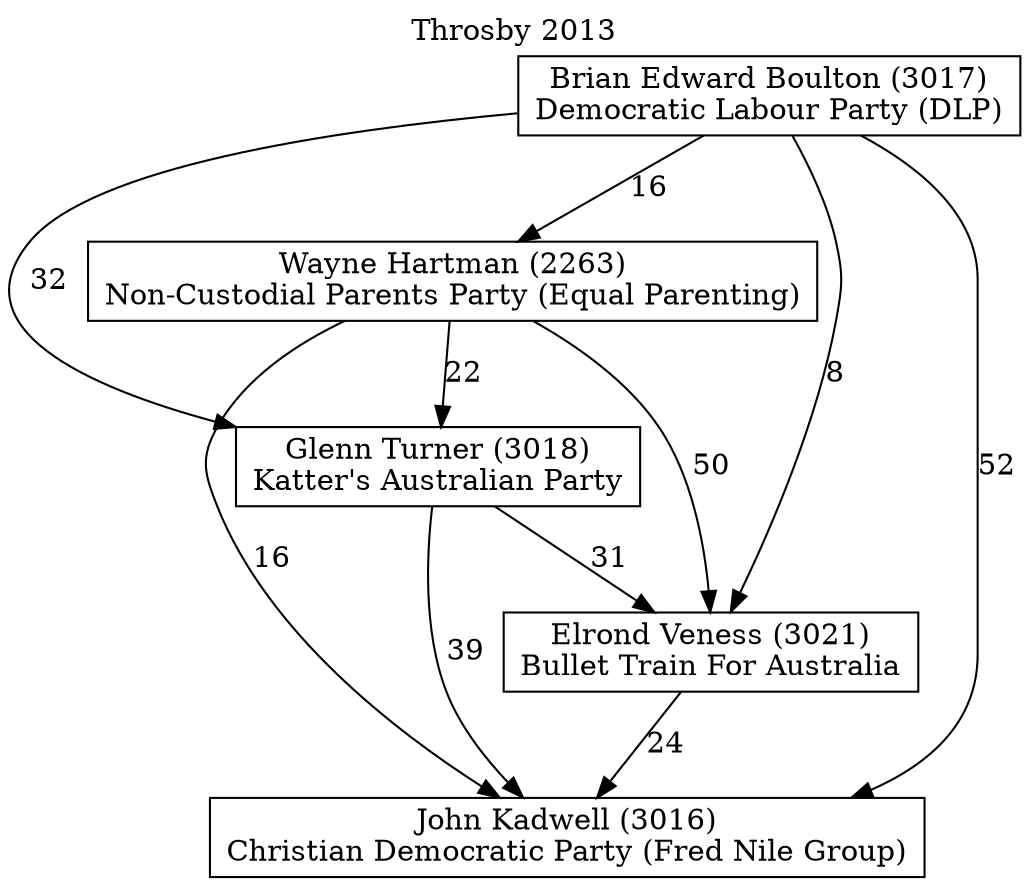 // House preference flow
digraph "John Kadwell (3016)_Throsby_2013" {
	graph [label="Throsby 2013" labelloc=t mclimit=10]
	node [shape=box]
	"John Kadwell (3016)" [label="John Kadwell (3016)
Christian Democratic Party (Fred Nile Group)"]
	"Elrond Veness (3021)" [label="Elrond Veness (3021)
Bullet Train For Australia"]
	"Glenn Turner (3018)" [label="Glenn Turner (3018)
Katter's Australian Party"]
	"Wayne Hartman (2263)" [label="Wayne Hartman (2263)
Non-Custodial Parents Party (Equal Parenting)"]
	"Brian Edward Boulton (3017)" [label="Brian Edward Boulton (3017)
Democratic Labour Party (DLP)"]
	"Elrond Veness (3021)" -> "John Kadwell (3016)" [label=24]
	"Glenn Turner (3018)" -> "Elrond Veness (3021)" [label=31]
	"Wayne Hartman (2263)" -> "Glenn Turner (3018)" [label=22]
	"Brian Edward Boulton (3017)" -> "Wayne Hartman (2263)" [label=16]
	"Glenn Turner (3018)" -> "John Kadwell (3016)" [label=39]
	"Wayne Hartman (2263)" -> "John Kadwell (3016)" [label=16]
	"Brian Edward Boulton (3017)" -> "John Kadwell (3016)" [label=52]
	"Brian Edward Boulton (3017)" -> "Glenn Turner (3018)" [label=32]
	"Wayne Hartman (2263)" -> "Elrond Veness (3021)" [label=50]
	"Brian Edward Boulton (3017)" -> "Elrond Veness (3021)" [label=8]
}
